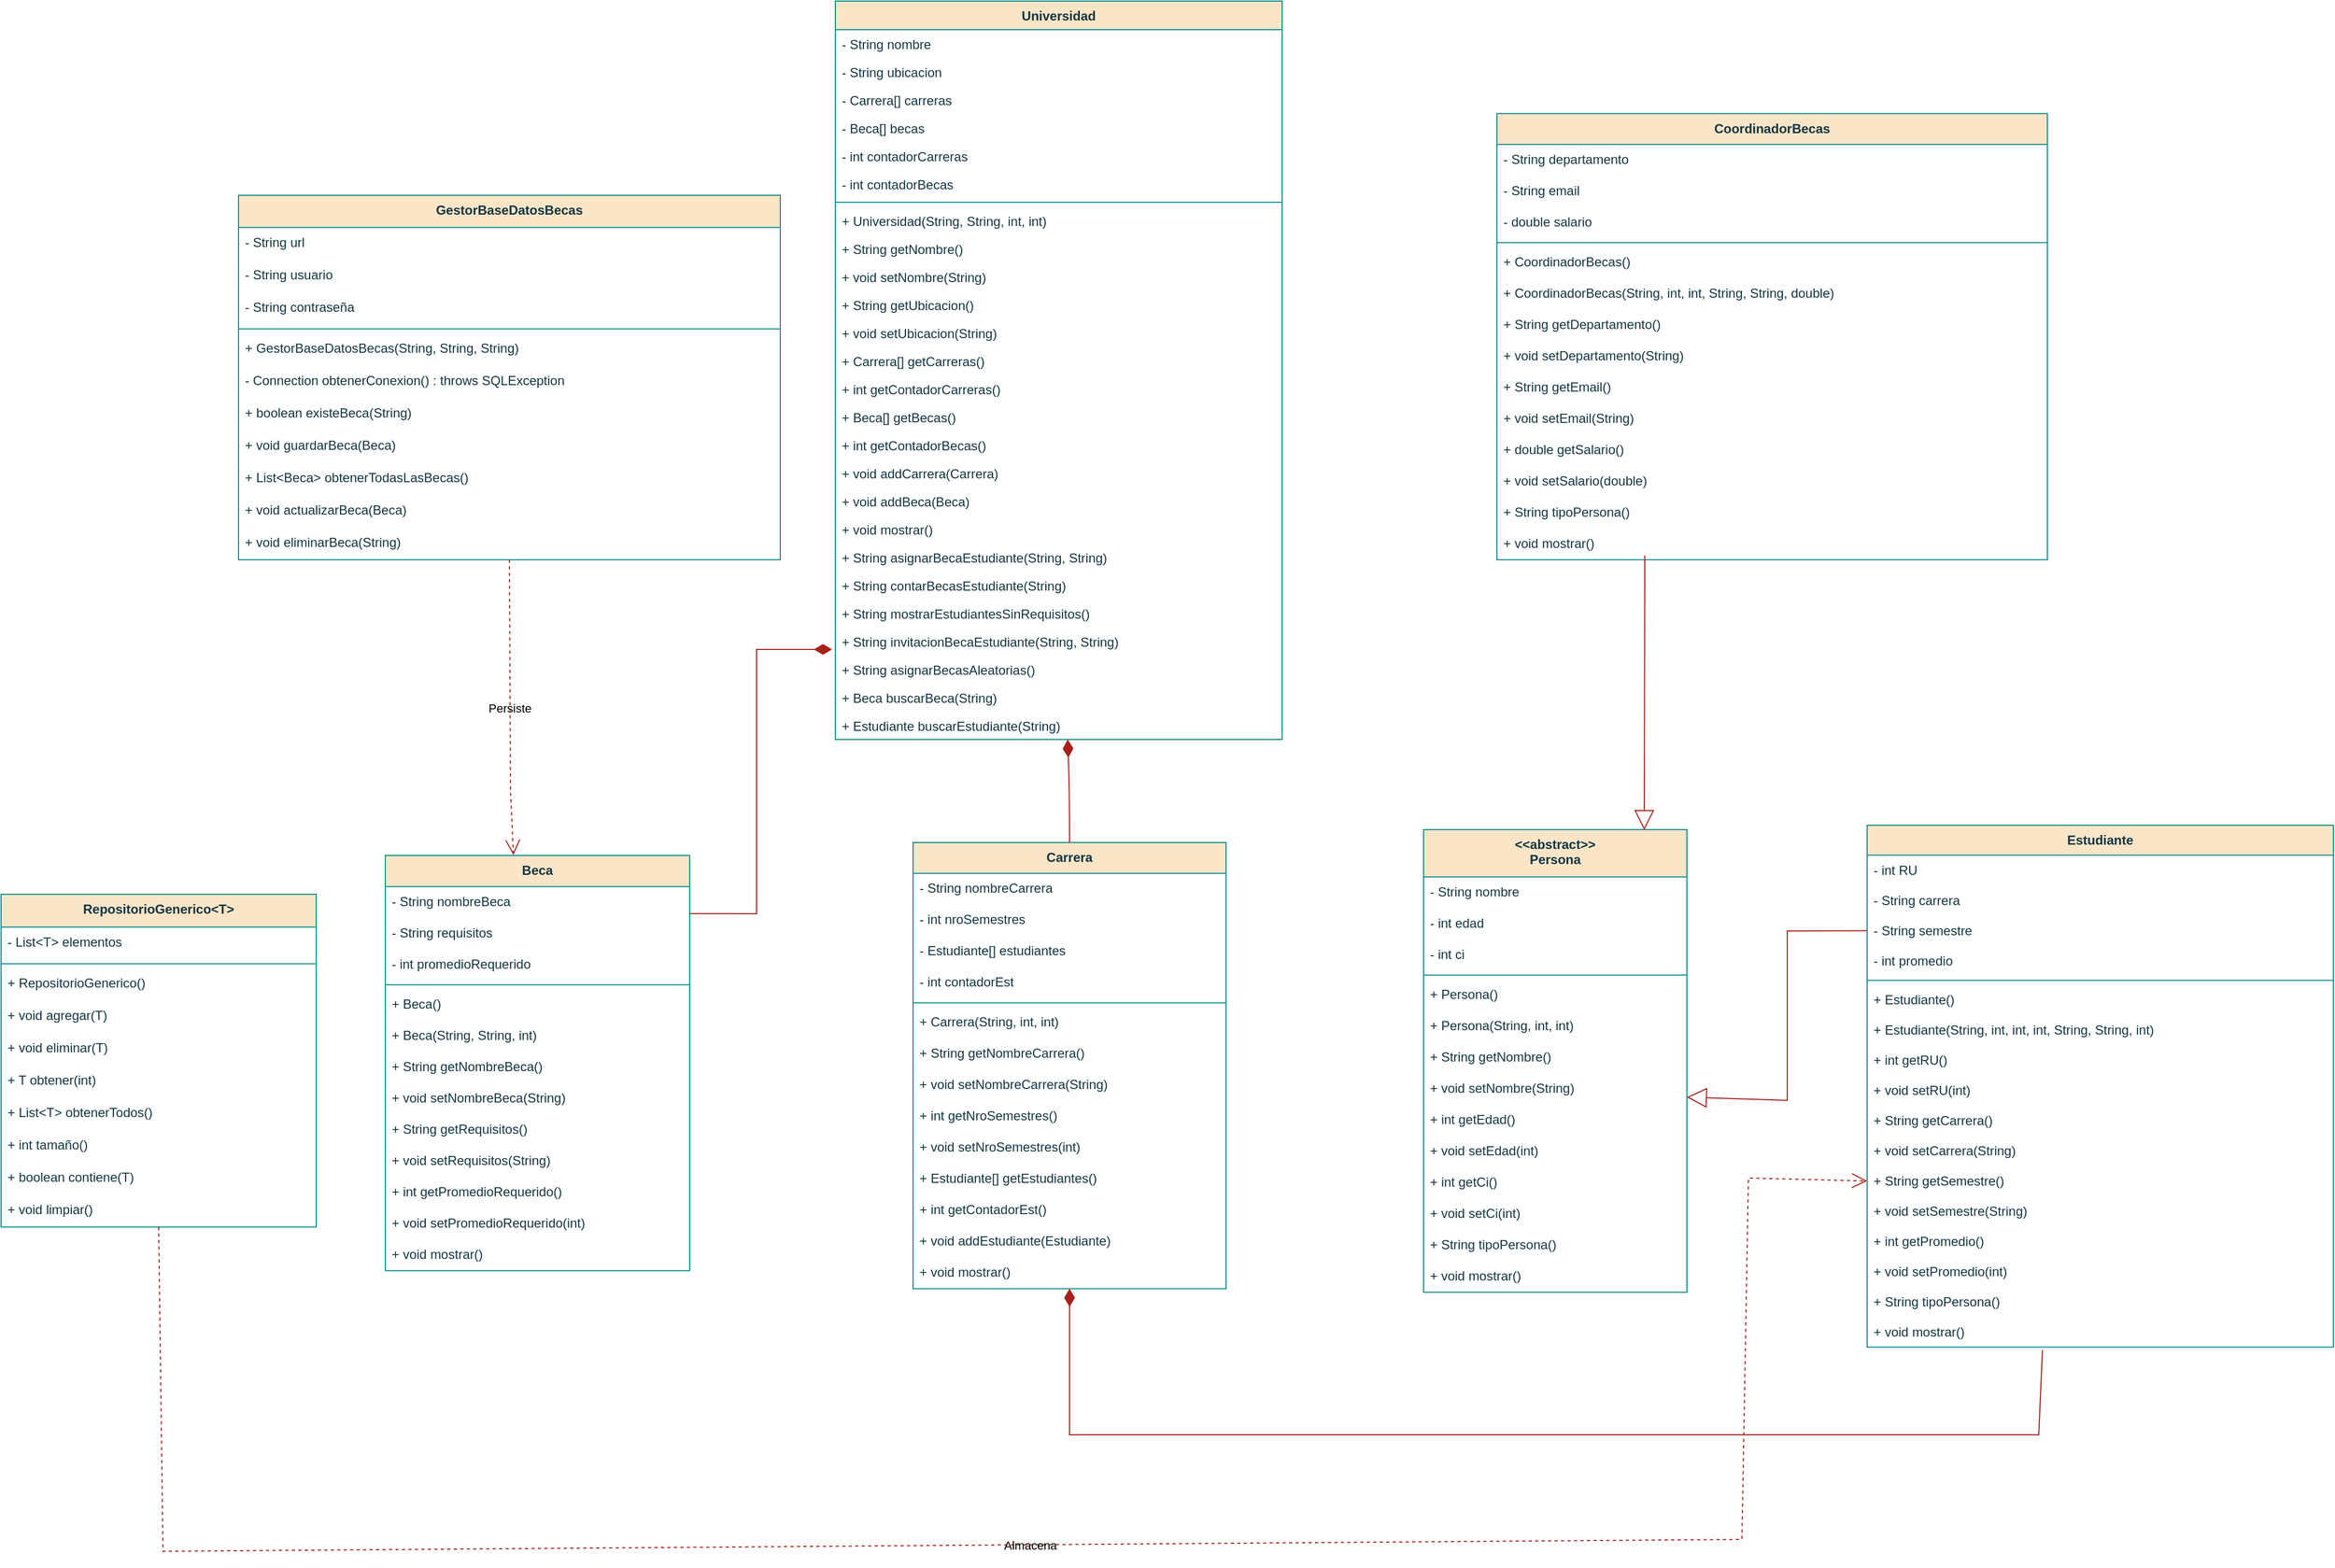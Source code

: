 <mxfile version="26.0.8">
  <diagram name="Página-1" id="oka3ICCK8F8ItQgEO5i_">
    <mxGraphModel dx="4744" dy="2592" grid="0" gridSize="10" guides="1" tooltips="1" connect="1" arrows="1" fold="1" page="0" pageScale="1" pageWidth="827" pageHeight="1169" math="0" shadow="0">
      <root>
        <mxCell id="0" />
        <mxCell id="1" parent="0" />
        <mxCell id="JEXwEGTEBqgnI6zTUJbC-1" value="&lt;&lt;abstract&gt;&gt;&#xa;Persona" style="swimlane;fontStyle=1;align=center;verticalAlign=top;childLayout=stackLayout;horizontal=1;startSize=43.862;horizontalStack=0;resizeParent=1;resizeParentMax=0;resizeLast=0;collapsible=0;marginBottom=0;labelBackgroundColor=none;fillColor=#FAE5C7;strokeColor=#0F8B8D;fontColor=#143642;" parent="1" vertex="1">
          <mxGeometry x="1338" y="987" width="244" height="428.862" as="geometry" />
        </mxCell>
        <mxCell id="JEXwEGTEBqgnI6zTUJbC-2" value="- String nombre" style="text;strokeColor=none;fillColor=none;align=left;verticalAlign=top;spacingLeft=4;spacingRight=4;overflow=hidden;rotatable=0;points=[[0,0.5],[1,0.5]];portConstraint=eastwest;labelBackgroundColor=none;fontColor=#143642;" parent="JEXwEGTEBqgnI6zTUJbC-1" vertex="1">
          <mxGeometry y="43.862" width="244" height="29" as="geometry" />
        </mxCell>
        <mxCell id="JEXwEGTEBqgnI6zTUJbC-3" value="- int edad" style="text;strokeColor=none;fillColor=none;align=left;verticalAlign=top;spacingLeft=4;spacingRight=4;overflow=hidden;rotatable=0;points=[[0,0.5],[1,0.5]];portConstraint=eastwest;labelBackgroundColor=none;fontColor=#143642;" parent="JEXwEGTEBqgnI6zTUJbC-1" vertex="1">
          <mxGeometry y="72.862" width="244" height="29" as="geometry" />
        </mxCell>
        <mxCell id="JEXwEGTEBqgnI6zTUJbC-4" value="- int ci" style="text;strokeColor=none;fillColor=none;align=left;verticalAlign=top;spacingLeft=4;spacingRight=4;overflow=hidden;rotatable=0;points=[[0,0.5],[1,0.5]];portConstraint=eastwest;labelBackgroundColor=none;fontColor=#143642;" parent="JEXwEGTEBqgnI6zTUJbC-1" vertex="1">
          <mxGeometry y="101.862" width="244" height="29" as="geometry" />
        </mxCell>
        <mxCell id="JEXwEGTEBqgnI6zTUJbC-5" style="line;strokeWidth=1;fillColor=none;align=left;verticalAlign=middle;spacingTop=-1;spacingLeft=3;spacingRight=3;rotatable=0;labelPosition=right;points=[];portConstraint=eastwest;strokeColor=#0F8B8D;labelBackgroundColor=none;fontColor=#143642;" parent="JEXwEGTEBqgnI6zTUJbC-1" vertex="1">
          <mxGeometry y="130.862" width="244" height="8" as="geometry" />
        </mxCell>
        <mxCell id="JEXwEGTEBqgnI6zTUJbC-6" value="+ Persona()" style="text;strokeColor=none;fillColor=none;align=left;verticalAlign=top;spacingLeft=4;spacingRight=4;overflow=hidden;rotatable=0;points=[[0,0.5],[1,0.5]];portConstraint=eastwest;labelBackgroundColor=none;fontColor=#143642;" parent="JEXwEGTEBqgnI6zTUJbC-1" vertex="1">
          <mxGeometry y="138.862" width="244" height="29" as="geometry" />
        </mxCell>
        <mxCell id="JEXwEGTEBqgnI6zTUJbC-7" value="+ Persona(String, int, int)" style="text;strokeColor=none;fillColor=none;align=left;verticalAlign=top;spacingLeft=4;spacingRight=4;overflow=hidden;rotatable=0;points=[[0,0.5],[1,0.5]];portConstraint=eastwest;labelBackgroundColor=none;fontColor=#143642;" parent="JEXwEGTEBqgnI6zTUJbC-1" vertex="1">
          <mxGeometry y="167.862" width="244" height="29" as="geometry" />
        </mxCell>
        <mxCell id="JEXwEGTEBqgnI6zTUJbC-8" value="+ String getNombre()" style="text;strokeColor=none;fillColor=none;align=left;verticalAlign=top;spacingLeft=4;spacingRight=4;overflow=hidden;rotatable=0;points=[[0,0.5],[1,0.5]];portConstraint=eastwest;labelBackgroundColor=none;fontColor=#143642;" parent="JEXwEGTEBqgnI6zTUJbC-1" vertex="1">
          <mxGeometry y="196.862" width="244" height="29" as="geometry" />
        </mxCell>
        <mxCell id="JEXwEGTEBqgnI6zTUJbC-9" value="+ void setNombre(String)" style="text;strokeColor=none;fillColor=none;align=left;verticalAlign=top;spacingLeft=4;spacingRight=4;overflow=hidden;rotatable=0;points=[[0,0.5],[1,0.5]];portConstraint=eastwest;labelBackgroundColor=none;fontColor=#143642;" parent="JEXwEGTEBqgnI6zTUJbC-1" vertex="1">
          <mxGeometry y="225.862" width="244" height="29" as="geometry" />
        </mxCell>
        <mxCell id="JEXwEGTEBqgnI6zTUJbC-10" value="+ int getEdad()" style="text;strokeColor=none;fillColor=none;align=left;verticalAlign=top;spacingLeft=4;spacingRight=4;overflow=hidden;rotatable=0;points=[[0,0.5],[1,0.5]];portConstraint=eastwest;labelBackgroundColor=none;fontColor=#143642;" parent="JEXwEGTEBqgnI6zTUJbC-1" vertex="1">
          <mxGeometry y="254.862" width="244" height="29" as="geometry" />
        </mxCell>
        <mxCell id="JEXwEGTEBqgnI6zTUJbC-11" value="+ void setEdad(int)" style="text;strokeColor=none;fillColor=none;align=left;verticalAlign=top;spacingLeft=4;spacingRight=4;overflow=hidden;rotatable=0;points=[[0,0.5],[1,0.5]];portConstraint=eastwest;labelBackgroundColor=none;fontColor=#143642;" parent="JEXwEGTEBqgnI6zTUJbC-1" vertex="1">
          <mxGeometry y="283.862" width="244" height="29" as="geometry" />
        </mxCell>
        <mxCell id="JEXwEGTEBqgnI6zTUJbC-12" value="+ int getCi()" style="text;strokeColor=none;fillColor=none;align=left;verticalAlign=top;spacingLeft=4;spacingRight=4;overflow=hidden;rotatable=0;points=[[0,0.5],[1,0.5]];portConstraint=eastwest;labelBackgroundColor=none;fontColor=#143642;" parent="JEXwEGTEBqgnI6zTUJbC-1" vertex="1">
          <mxGeometry y="312.862" width="244" height="29" as="geometry" />
        </mxCell>
        <mxCell id="JEXwEGTEBqgnI6zTUJbC-13" value="+ void setCi(int)" style="text;strokeColor=none;fillColor=none;align=left;verticalAlign=top;spacingLeft=4;spacingRight=4;overflow=hidden;rotatable=0;points=[[0,0.5],[1,0.5]];portConstraint=eastwest;labelBackgroundColor=none;fontColor=#143642;" parent="JEXwEGTEBqgnI6zTUJbC-1" vertex="1">
          <mxGeometry y="341.862" width="244" height="29" as="geometry" />
        </mxCell>
        <mxCell id="JEXwEGTEBqgnI6zTUJbC-14" value="+ String tipoPersona()" style="text;strokeColor=none;fillColor=none;align=left;verticalAlign=top;spacingLeft=4;spacingRight=4;overflow=hidden;rotatable=0;points=[[0,0.5],[1,0.5]];portConstraint=eastwest;labelBackgroundColor=none;fontColor=#143642;" parent="JEXwEGTEBqgnI6zTUJbC-1" vertex="1">
          <mxGeometry y="370.862" width="244" height="29" as="geometry" />
        </mxCell>
        <mxCell id="JEXwEGTEBqgnI6zTUJbC-15" value="+ void mostrar()" style="text;strokeColor=none;fillColor=none;align=left;verticalAlign=top;spacingLeft=4;spacingRight=4;overflow=hidden;rotatable=0;points=[[0,0.5],[1,0.5]];portConstraint=eastwest;labelBackgroundColor=none;fontColor=#143642;" parent="JEXwEGTEBqgnI6zTUJbC-1" vertex="1">
          <mxGeometry y="399.862" width="244" height="29" as="geometry" />
        </mxCell>
        <mxCell id="JEXwEGTEBqgnI6zTUJbC-16" value="Estudiante" style="swimlane;fontStyle=1;align=center;verticalAlign=top;childLayout=stackLayout;horizontal=1;startSize=27.765;horizontalStack=0;resizeParent=1;resizeParentMax=0;resizeLast=0;collapsible=0;marginBottom=0;labelBackgroundColor=none;fillColor=#FAE5C7;strokeColor=#0F8B8D;fontColor=#143642;" parent="1" vertex="1">
          <mxGeometry x="1749" y="983" width="432" height="483.765" as="geometry" />
        </mxCell>
        <mxCell id="JEXwEGTEBqgnI6zTUJbC-17" value="- int RU" style="text;strokeColor=none;fillColor=none;align=left;verticalAlign=top;spacingLeft=4;spacingRight=4;overflow=hidden;rotatable=0;points=[[0,0.5],[1,0.5]];portConstraint=eastwest;labelBackgroundColor=none;fontColor=#143642;" parent="JEXwEGTEBqgnI6zTUJbC-16" vertex="1">
          <mxGeometry y="27.765" width="432" height="28" as="geometry" />
        </mxCell>
        <mxCell id="JEXwEGTEBqgnI6zTUJbC-18" value="- String carrera" style="text;strokeColor=none;fillColor=none;align=left;verticalAlign=top;spacingLeft=4;spacingRight=4;overflow=hidden;rotatable=0;points=[[0,0.5],[1,0.5]];portConstraint=eastwest;labelBackgroundColor=none;fontColor=#143642;" parent="JEXwEGTEBqgnI6zTUJbC-16" vertex="1">
          <mxGeometry y="55.765" width="432" height="28" as="geometry" />
        </mxCell>
        <mxCell id="JEXwEGTEBqgnI6zTUJbC-19" value="- String semestre" style="text;strokeColor=none;fillColor=none;align=left;verticalAlign=top;spacingLeft=4;spacingRight=4;overflow=hidden;rotatable=0;points=[[0,0.5],[1,0.5]];portConstraint=eastwest;labelBackgroundColor=none;fontColor=#143642;" parent="JEXwEGTEBqgnI6zTUJbC-16" vertex="1">
          <mxGeometry y="83.765" width="432" height="28" as="geometry" />
        </mxCell>
        <mxCell id="JEXwEGTEBqgnI6zTUJbC-20" value="- int promedio" style="text;strokeColor=none;fillColor=none;align=left;verticalAlign=top;spacingLeft=4;spacingRight=4;overflow=hidden;rotatable=0;points=[[0,0.5],[1,0.5]];portConstraint=eastwest;labelBackgroundColor=none;fontColor=#143642;" parent="JEXwEGTEBqgnI6zTUJbC-16" vertex="1">
          <mxGeometry y="111.765" width="432" height="28" as="geometry" />
        </mxCell>
        <mxCell id="JEXwEGTEBqgnI6zTUJbC-21" style="line;strokeWidth=1;fillColor=none;align=left;verticalAlign=middle;spacingTop=-1;spacingLeft=3;spacingRight=3;rotatable=0;labelPosition=right;points=[];portConstraint=eastwest;strokeColor=#0F8B8D;labelBackgroundColor=none;fontColor=#143642;" parent="JEXwEGTEBqgnI6zTUJbC-16" vertex="1">
          <mxGeometry y="139.765" width="432" height="8" as="geometry" />
        </mxCell>
        <mxCell id="JEXwEGTEBqgnI6zTUJbC-22" value="+ Estudiante()" style="text;strokeColor=none;fillColor=none;align=left;verticalAlign=top;spacingLeft=4;spacingRight=4;overflow=hidden;rotatable=0;points=[[0,0.5],[1,0.5]];portConstraint=eastwest;labelBackgroundColor=none;fontColor=#143642;" parent="JEXwEGTEBqgnI6zTUJbC-16" vertex="1">
          <mxGeometry y="147.765" width="432" height="28" as="geometry" />
        </mxCell>
        <mxCell id="JEXwEGTEBqgnI6zTUJbC-23" value="+ Estudiante(String, int, int, int, String, String, int)" style="text;strokeColor=none;fillColor=none;align=left;verticalAlign=top;spacingLeft=4;spacingRight=4;overflow=hidden;rotatable=0;points=[[0,0.5],[1,0.5]];portConstraint=eastwest;labelBackgroundColor=none;fontColor=#143642;" parent="JEXwEGTEBqgnI6zTUJbC-16" vertex="1">
          <mxGeometry y="175.765" width="432" height="28" as="geometry" />
        </mxCell>
        <mxCell id="JEXwEGTEBqgnI6zTUJbC-24" value="+ int getRU()" style="text;strokeColor=none;fillColor=none;align=left;verticalAlign=top;spacingLeft=4;spacingRight=4;overflow=hidden;rotatable=0;points=[[0,0.5],[1,0.5]];portConstraint=eastwest;labelBackgroundColor=none;fontColor=#143642;" parent="JEXwEGTEBqgnI6zTUJbC-16" vertex="1">
          <mxGeometry y="203.765" width="432" height="28" as="geometry" />
        </mxCell>
        <mxCell id="JEXwEGTEBqgnI6zTUJbC-25" value="+ void setRU(int)" style="text;strokeColor=none;fillColor=none;align=left;verticalAlign=top;spacingLeft=4;spacingRight=4;overflow=hidden;rotatable=0;points=[[0,0.5],[1,0.5]];portConstraint=eastwest;labelBackgroundColor=none;fontColor=#143642;" parent="JEXwEGTEBqgnI6zTUJbC-16" vertex="1">
          <mxGeometry y="231.765" width="432" height="28" as="geometry" />
        </mxCell>
        <mxCell id="JEXwEGTEBqgnI6zTUJbC-26" value="+ String getCarrera()" style="text;strokeColor=none;fillColor=none;align=left;verticalAlign=top;spacingLeft=4;spacingRight=4;overflow=hidden;rotatable=0;points=[[0,0.5],[1,0.5]];portConstraint=eastwest;labelBackgroundColor=none;fontColor=#143642;" parent="JEXwEGTEBqgnI6zTUJbC-16" vertex="1">
          <mxGeometry y="259.765" width="432" height="28" as="geometry" />
        </mxCell>
        <mxCell id="JEXwEGTEBqgnI6zTUJbC-27" value="+ void setCarrera(String)" style="text;strokeColor=none;fillColor=none;align=left;verticalAlign=top;spacingLeft=4;spacingRight=4;overflow=hidden;rotatable=0;points=[[0,0.5],[1,0.5]];portConstraint=eastwest;labelBackgroundColor=none;fontColor=#143642;" parent="JEXwEGTEBqgnI6zTUJbC-16" vertex="1">
          <mxGeometry y="287.765" width="432" height="28" as="geometry" />
        </mxCell>
        <mxCell id="JEXwEGTEBqgnI6zTUJbC-28" value="+ String getSemestre()" style="text;strokeColor=none;fillColor=none;align=left;verticalAlign=top;spacingLeft=4;spacingRight=4;overflow=hidden;rotatable=0;points=[[0,0.5],[1,0.5]];portConstraint=eastwest;labelBackgroundColor=none;fontColor=#143642;" parent="JEXwEGTEBqgnI6zTUJbC-16" vertex="1">
          <mxGeometry y="315.765" width="432" height="28" as="geometry" />
        </mxCell>
        <mxCell id="JEXwEGTEBqgnI6zTUJbC-29" value="+ void setSemestre(String)" style="text;strokeColor=none;fillColor=none;align=left;verticalAlign=top;spacingLeft=4;spacingRight=4;overflow=hidden;rotatable=0;points=[[0,0.5],[1,0.5]];portConstraint=eastwest;labelBackgroundColor=none;fontColor=#143642;" parent="JEXwEGTEBqgnI6zTUJbC-16" vertex="1">
          <mxGeometry y="343.765" width="432" height="28" as="geometry" />
        </mxCell>
        <mxCell id="JEXwEGTEBqgnI6zTUJbC-30" value="+ int getPromedio()" style="text;strokeColor=none;fillColor=none;align=left;verticalAlign=top;spacingLeft=4;spacingRight=4;overflow=hidden;rotatable=0;points=[[0,0.5],[1,0.5]];portConstraint=eastwest;labelBackgroundColor=none;fontColor=#143642;" parent="JEXwEGTEBqgnI6zTUJbC-16" vertex="1">
          <mxGeometry y="371.765" width="432" height="28" as="geometry" />
        </mxCell>
        <mxCell id="JEXwEGTEBqgnI6zTUJbC-31" value="+ void setPromedio(int)" style="text;strokeColor=none;fillColor=none;align=left;verticalAlign=top;spacingLeft=4;spacingRight=4;overflow=hidden;rotatable=0;points=[[0,0.5],[1,0.5]];portConstraint=eastwest;labelBackgroundColor=none;fontColor=#143642;" parent="JEXwEGTEBqgnI6zTUJbC-16" vertex="1">
          <mxGeometry y="399.765" width="432" height="28" as="geometry" />
        </mxCell>
        <mxCell id="JEXwEGTEBqgnI6zTUJbC-32" value="+ String tipoPersona()" style="text;strokeColor=none;fillColor=none;align=left;verticalAlign=top;spacingLeft=4;spacingRight=4;overflow=hidden;rotatable=0;points=[[0,0.5],[1,0.5]];portConstraint=eastwest;labelBackgroundColor=none;fontColor=#143642;" parent="JEXwEGTEBqgnI6zTUJbC-16" vertex="1">
          <mxGeometry y="427.765" width="432" height="28" as="geometry" />
        </mxCell>
        <mxCell id="JEXwEGTEBqgnI6zTUJbC-33" value="+ void mostrar()" style="text;strokeColor=none;fillColor=none;align=left;verticalAlign=top;spacingLeft=4;spacingRight=4;overflow=hidden;rotatable=0;points=[[0,0.5],[1,0.5]];portConstraint=eastwest;labelBackgroundColor=none;fontColor=#143642;" parent="JEXwEGTEBqgnI6zTUJbC-16" vertex="1">
          <mxGeometry y="455.765" width="432" height="28" as="geometry" />
        </mxCell>
        <mxCell id="JEXwEGTEBqgnI6zTUJbC-34" value="CoordinadorBecas" style="swimlane;fontStyle=1;align=center;verticalAlign=top;childLayout=stackLayout;horizontal=1;startSize=28.571;horizontalStack=0;resizeParent=1;resizeParentMax=0;resizeLast=0;collapsible=0;marginBottom=0;labelBackgroundColor=none;fillColor=#FAE5C7;strokeColor=#0F8B8D;fontColor=#143642;" parent="1" vertex="1">
          <mxGeometry x="1406" y="323.25" width="510" height="413.571" as="geometry" />
        </mxCell>
        <mxCell id="JEXwEGTEBqgnI6zTUJbC-35" value="- String departamento" style="text;strokeColor=none;fillColor=none;align=left;verticalAlign=top;spacingLeft=4;spacingRight=4;overflow=hidden;rotatable=0;points=[[0,0.5],[1,0.5]];portConstraint=eastwest;labelBackgroundColor=none;fontColor=#143642;" parent="JEXwEGTEBqgnI6zTUJbC-34" vertex="1">
          <mxGeometry y="28.571" width="510" height="29" as="geometry" />
        </mxCell>
        <mxCell id="JEXwEGTEBqgnI6zTUJbC-36" value="- String email" style="text;strokeColor=none;fillColor=none;align=left;verticalAlign=top;spacingLeft=4;spacingRight=4;overflow=hidden;rotatable=0;points=[[0,0.5],[1,0.5]];portConstraint=eastwest;labelBackgroundColor=none;fontColor=#143642;" parent="JEXwEGTEBqgnI6zTUJbC-34" vertex="1">
          <mxGeometry y="57.571" width="510" height="29" as="geometry" />
        </mxCell>
        <mxCell id="JEXwEGTEBqgnI6zTUJbC-37" value="- double salario" style="text;strokeColor=none;fillColor=none;align=left;verticalAlign=top;spacingLeft=4;spacingRight=4;overflow=hidden;rotatable=0;points=[[0,0.5],[1,0.5]];portConstraint=eastwest;labelBackgroundColor=none;fontColor=#143642;" parent="JEXwEGTEBqgnI6zTUJbC-34" vertex="1">
          <mxGeometry y="86.571" width="510" height="29" as="geometry" />
        </mxCell>
        <mxCell id="JEXwEGTEBqgnI6zTUJbC-38" style="line;strokeWidth=1;fillColor=none;align=left;verticalAlign=middle;spacingTop=-1;spacingLeft=3;spacingRight=3;rotatable=0;labelPosition=right;points=[];portConstraint=eastwest;strokeColor=#0F8B8D;labelBackgroundColor=none;fontColor=#143642;" parent="JEXwEGTEBqgnI6zTUJbC-34" vertex="1">
          <mxGeometry y="115.571" width="510" height="8" as="geometry" />
        </mxCell>
        <mxCell id="JEXwEGTEBqgnI6zTUJbC-39" value="+ CoordinadorBecas()" style="text;strokeColor=none;fillColor=none;align=left;verticalAlign=top;spacingLeft=4;spacingRight=4;overflow=hidden;rotatable=0;points=[[0,0.5],[1,0.5]];portConstraint=eastwest;labelBackgroundColor=none;fontColor=#143642;" parent="JEXwEGTEBqgnI6zTUJbC-34" vertex="1">
          <mxGeometry y="123.571" width="510" height="29" as="geometry" />
        </mxCell>
        <mxCell id="JEXwEGTEBqgnI6zTUJbC-40" value="+ CoordinadorBecas(String, int, int, String, String, double)" style="text;strokeColor=none;fillColor=none;align=left;verticalAlign=top;spacingLeft=4;spacingRight=4;overflow=hidden;rotatable=0;points=[[0,0.5],[1,0.5]];portConstraint=eastwest;labelBackgroundColor=none;fontColor=#143642;" parent="JEXwEGTEBqgnI6zTUJbC-34" vertex="1">
          <mxGeometry y="152.571" width="510" height="29" as="geometry" />
        </mxCell>
        <mxCell id="JEXwEGTEBqgnI6zTUJbC-41" value="+ String getDepartamento()" style="text;strokeColor=none;fillColor=none;align=left;verticalAlign=top;spacingLeft=4;spacingRight=4;overflow=hidden;rotatable=0;points=[[0,0.5],[1,0.5]];portConstraint=eastwest;labelBackgroundColor=none;fontColor=#143642;" parent="JEXwEGTEBqgnI6zTUJbC-34" vertex="1">
          <mxGeometry y="181.571" width="510" height="29" as="geometry" />
        </mxCell>
        <mxCell id="JEXwEGTEBqgnI6zTUJbC-42" value="+ void setDepartamento(String)" style="text;strokeColor=none;fillColor=none;align=left;verticalAlign=top;spacingLeft=4;spacingRight=4;overflow=hidden;rotatable=0;points=[[0,0.5],[1,0.5]];portConstraint=eastwest;labelBackgroundColor=none;fontColor=#143642;" parent="JEXwEGTEBqgnI6zTUJbC-34" vertex="1">
          <mxGeometry y="210.571" width="510" height="29" as="geometry" />
        </mxCell>
        <mxCell id="JEXwEGTEBqgnI6zTUJbC-43" value="+ String getEmail()" style="text;strokeColor=none;fillColor=none;align=left;verticalAlign=top;spacingLeft=4;spacingRight=4;overflow=hidden;rotatable=0;points=[[0,0.5],[1,0.5]];portConstraint=eastwest;labelBackgroundColor=none;fontColor=#143642;" parent="JEXwEGTEBqgnI6zTUJbC-34" vertex="1">
          <mxGeometry y="239.571" width="510" height="29" as="geometry" />
        </mxCell>
        <mxCell id="JEXwEGTEBqgnI6zTUJbC-44" value="+ void setEmail(String)" style="text;strokeColor=none;fillColor=none;align=left;verticalAlign=top;spacingLeft=4;spacingRight=4;overflow=hidden;rotatable=0;points=[[0,0.5],[1,0.5]];portConstraint=eastwest;labelBackgroundColor=none;fontColor=#143642;" parent="JEXwEGTEBqgnI6zTUJbC-34" vertex="1">
          <mxGeometry y="268.571" width="510" height="29" as="geometry" />
        </mxCell>
        <mxCell id="JEXwEGTEBqgnI6zTUJbC-45" value="+ double getSalario()" style="text;strokeColor=none;fillColor=none;align=left;verticalAlign=top;spacingLeft=4;spacingRight=4;overflow=hidden;rotatable=0;points=[[0,0.5],[1,0.5]];portConstraint=eastwest;labelBackgroundColor=none;fontColor=#143642;" parent="JEXwEGTEBqgnI6zTUJbC-34" vertex="1">
          <mxGeometry y="297.571" width="510" height="29" as="geometry" />
        </mxCell>
        <mxCell id="JEXwEGTEBqgnI6zTUJbC-46" value="+ void setSalario(double)" style="text;strokeColor=none;fillColor=none;align=left;verticalAlign=top;spacingLeft=4;spacingRight=4;overflow=hidden;rotatable=0;points=[[0,0.5],[1,0.5]];portConstraint=eastwest;labelBackgroundColor=none;fontColor=#143642;" parent="JEXwEGTEBqgnI6zTUJbC-34" vertex="1">
          <mxGeometry y="326.571" width="510" height="29" as="geometry" />
        </mxCell>
        <mxCell id="JEXwEGTEBqgnI6zTUJbC-47" value="+ String tipoPersona()" style="text;strokeColor=none;fillColor=none;align=left;verticalAlign=top;spacingLeft=4;spacingRight=4;overflow=hidden;rotatable=0;points=[[0,0.5],[1,0.5]];portConstraint=eastwest;labelBackgroundColor=none;fontColor=#143642;" parent="JEXwEGTEBqgnI6zTUJbC-34" vertex="1">
          <mxGeometry y="355.571" width="510" height="29" as="geometry" />
        </mxCell>
        <mxCell id="JEXwEGTEBqgnI6zTUJbC-48" value="+ void mostrar()" style="text;strokeColor=none;fillColor=none;align=left;verticalAlign=top;spacingLeft=4;spacingRight=4;overflow=hidden;rotatable=0;points=[[0,0.5],[1,0.5]];portConstraint=eastwest;labelBackgroundColor=none;fontColor=#143642;" parent="JEXwEGTEBqgnI6zTUJbC-34" vertex="1">
          <mxGeometry y="384.571" width="510" height="29" as="geometry" />
        </mxCell>
        <mxCell id="JEXwEGTEBqgnI6zTUJbC-49" value="Beca" style="swimlane;fontStyle=1;align=center;verticalAlign=top;childLayout=stackLayout;horizontal=1;startSize=28.923;horizontalStack=0;resizeParent=1;resizeParentMax=0;resizeLast=0;collapsible=0;marginBottom=0;labelBackgroundColor=none;fillColor=#FAE5C7;strokeColor=#0F8B8D;fontColor=#143642;" parent="1" vertex="1">
          <mxGeometry x="376" y="1011" width="282" height="384.923" as="geometry" />
        </mxCell>
        <mxCell id="JEXwEGTEBqgnI6zTUJbC-50" value="- String nombreBeca" style="text;strokeColor=none;fillColor=none;align=left;verticalAlign=top;spacingLeft=4;spacingRight=4;overflow=hidden;rotatable=0;points=[[0,0.5],[1,0.5]];portConstraint=eastwest;labelBackgroundColor=none;fontColor=#143642;" parent="JEXwEGTEBqgnI6zTUJbC-49" vertex="1">
          <mxGeometry y="28.923" width="282" height="29" as="geometry" />
        </mxCell>
        <mxCell id="JEXwEGTEBqgnI6zTUJbC-51" value="- String requisitos" style="text;strokeColor=none;fillColor=none;align=left;verticalAlign=top;spacingLeft=4;spacingRight=4;overflow=hidden;rotatable=0;points=[[0,0.5],[1,0.5]];portConstraint=eastwest;labelBackgroundColor=none;fontColor=#143642;" parent="JEXwEGTEBqgnI6zTUJbC-49" vertex="1">
          <mxGeometry y="57.923" width="282" height="29" as="geometry" />
        </mxCell>
        <mxCell id="JEXwEGTEBqgnI6zTUJbC-52" value="- int promedioRequerido" style="text;strokeColor=none;fillColor=none;align=left;verticalAlign=top;spacingLeft=4;spacingRight=4;overflow=hidden;rotatable=0;points=[[0,0.5],[1,0.5]];portConstraint=eastwest;labelBackgroundColor=none;fontColor=#143642;" parent="JEXwEGTEBqgnI6zTUJbC-49" vertex="1">
          <mxGeometry y="86.923" width="282" height="29" as="geometry" />
        </mxCell>
        <mxCell id="JEXwEGTEBqgnI6zTUJbC-53" style="line;strokeWidth=1;fillColor=none;align=left;verticalAlign=middle;spacingTop=-1;spacingLeft=3;spacingRight=3;rotatable=0;labelPosition=right;points=[];portConstraint=eastwest;strokeColor=#0F8B8D;labelBackgroundColor=none;fontColor=#143642;" parent="JEXwEGTEBqgnI6zTUJbC-49" vertex="1">
          <mxGeometry y="115.923" width="282" height="8" as="geometry" />
        </mxCell>
        <mxCell id="JEXwEGTEBqgnI6zTUJbC-54" value="+ Beca()" style="text;strokeColor=none;fillColor=none;align=left;verticalAlign=top;spacingLeft=4;spacingRight=4;overflow=hidden;rotatable=0;points=[[0,0.5],[1,0.5]];portConstraint=eastwest;labelBackgroundColor=none;fontColor=#143642;" parent="JEXwEGTEBqgnI6zTUJbC-49" vertex="1">
          <mxGeometry y="123.923" width="282" height="29" as="geometry" />
        </mxCell>
        <mxCell id="JEXwEGTEBqgnI6zTUJbC-55" value="+ Beca(String, String, int)" style="text;strokeColor=none;fillColor=none;align=left;verticalAlign=top;spacingLeft=4;spacingRight=4;overflow=hidden;rotatable=0;points=[[0,0.5],[1,0.5]];portConstraint=eastwest;labelBackgroundColor=none;fontColor=#143642;" parent="JEXwEGTEBqgnI6zTUJbC-49" vertex="1">
          <mxGeometry y="152.923" width="282" height="29" as="geometry" />
        </mxCell>
        <mxCell id="JEXwEGTEBqgnI6zTUJbC-56" value="+ String getNombreBeca()" style="text;strokeColor=none;fillColor=none;align=left;verticalAlign=top;spacingLeft=4;spacingRight=4;overflow=hidden;rotatable=0;points=[[0,0.5],[1,0.5]];portConstraint=eastwest;labelBackgroundColor=none;fontColor=#143642;" parent="JEXwEGTEBqgnI6zTUJbC-49" vertex="1">
          <mxGeometry y="181.923" width="282" height="29" as="geometry" />
        </mxCell>
        <mxCell id="JEXwEGTEBqgnI6zTUJbC-57" value="+ void setNombreBeca(String)" style="text;strokeColor=none;fillColor=none;align=left;verticalAlign=top;spacingLeft=4;spacingRight=4;overflow=hidden;rotatable=0;points=[[0,0.5],[1,0.5]];portConstraint=eastwest;labelBackgroundColor=none;fontColor=#143642;" parent="JEXwEGTEBqgnI6zTUJbC-49" vertex="1">
          <mxGeometry y="210.923" width="282" height="29" as="geometry" />
        </mxCell>
        <mxCell id="JEXwEGTEBqgnI6zTUJbC-58" value="+ String getRequisitos()" style="text;strokeColor=none;fillColor=none;align=left;verticalAlign=top;spacingLeft=4;spacingRight=4;overflow=hidden;rotatable=0;points=[[0,0.5],[1,0.5]];portConstraint=eastwest;labelBackgroundColor=none;fontColor=#143642;" parent="JEXwEGTEBqgnI6zTUJbC-49" vertex="1">
          <mxGeometry y="239.923" width="282" height="29" as="geometry" />
        </mxCell>
        <mxCell id="JEXwEGTEBqgnI6zTUJbC-59" value="+ void setRequisitos(String)" style="text;strokeColor=none;fillColor=none;align=left;verticalAlign=top;spacingLeft=4;spacingRight=4;overflow=hidden;rotatable=0;points=[[0,0.5],[1,0.5]];portConstraint=eastwest;labelBackgroundColor=none;fontColor=#143642;" parent="JEXwEGTEBqgnI6zTUJbC-49" vertex="1">
          <mxGeometry y="268.923" width="282" height="29" as="geometry" />
        </mxCell>
        <mxCell id="JEXwEGTEBqgnI6zTUJbC-60" value="+ int getPromedioRequerido()" style="text;strokeColor=none;fillColor=none;align=left;verticalAlign=top;spacingLeft=4;spacingRight=4;overflow=hidden;rotatable=0;points=[[0,0.5],[1,0.5]];portConstraint=eastwest;labelBackgroundColor=none;fontColor=#143642;" parent="JEXwEGTEBqgnI6zTUJbC-49" vertex="1">
          <mxGeometry y="297.923" width="282" height="29" as="geometry" />
        </mxCell>
        <mxCell id="JEXwEGTEBqgnI6zTUJbC-61" value="+ void setPromedioRequerido(int)" style="text;strokeColor=none;fillColor=none;align=left;verticalAlign=top;spacingLeft=4;spacingRight=4;overflow=hidden;rotatable=0;points=[[0,0.5],[1,0.5]];portConstraint=eastwest;labelBackgroundColor=none;fontColor=#143642;" parent="JEXwEGTEBqgnI6zTUJbC-49" vertex="1">
          <mxGeometry y="326.923" width="282" height="29" as="geometry" />
        </mxCell>
        <mxCell id="JEXwEGTEBqgnI6zTUJbC-62" value="+ void mostrar()" style="text;strokeColor=none;fillColor=none;align=left;verticalAlign=top;spacingLeft=4;spacingRight=4;overflow=hidden;rotatable=0;points=[[0,0.5],[1,0.5]];portConstraint=eastwest;labelBackgroundColor=none;fontColor=#143642;" parent="JEXwEGTEBqgnI6zTUJbC-49" vertex="1">
          <mxGeometry y="355.923" width="282" height="29" as="geometry" />
        </mxCell>
        <mxCell id="JEXwEGTEBqgnI6zTUJbC-63" value="Carrera" style="swimlane;fontStyle=1;align=center;verticalAlign=top;childLayout=stackLayout;horizontal=1;startSize=28.571;horizontalStack=0;resizeParent=1;resizeParentMax=0;resizeLast=0;collapsible=0;marginBottom=0;labelBackgroundColor=none;fillColor=#FAE5C7;strokeColor=#0F8B8D;fontColor=#143642;" parent="1" vertex="1">
          <mxGeometry x="865" y="999" width="290" height="413.571" as="geometry" />
        </mxCell>
        <mxCell id="JEXwEGTEBqgnI6zTUJbC-64" value="- String nombreCarrera" style="text;strokeColor=none;fillColor=none;align=left;verticalAlign=top;spacingLeft=4;spacingRight=4;overflow=hidden;rotatable=0;points=[[0,0.5],[1,0.5]];portConstraint=eastwest;labelBackgroundColor=none;fontColor=#143642;" parent="JEXwEGTEBqgnI6zTUJbC-63" vertex="1">
          <mxGeometry y="28.571" width="290" height="29" as="geometry" />
        </mxCell>
        <mxCell id="JEXwEGTEBqgnI6zTUJbC-65" value="- int nroSemestres" style="text;strokeColor=none;fillColor=none;align=left;verticalAlign=top;spacingLeft=4;spacingRight=4;overflow=hidden;rotatable=0;points=[[0,0.5],[1,0.5]];portConstraint=eastwest;labelBackgroundColor=none;fontColor=#143642;" parent="JEXwEGTEBqgnI6zTUJbC-63" vertex="1">
          <mxGeometry y="57.571" width="290" height="29" as="geometry" />
        </mxCell>
        <mxCell id="JEXwEGTEBqgnI6zTUJbC-66" value="- Estudiante[] estudiantes" style="text;strokeColor=none;fillColor=none;align=left;verticalAlign=top;spacingLeft=4;spacingRight=4;overflow=hidden;rotatable=0;points=[[0,0.5],[1,0.5]];portConstraint=eastwest;labelBackgroundColor=none;fontColor=#143642;" parent="JEXwEGTEBqgnI6zTUJbC-63" vertex="1">
          <mxGeometry y="86.571" width="290" height="29" as="geometry" />
        </mxCell>
        <mxCell id="JEXwEGTEBqgnI6zTUJbC-67" value="- int contadorEst" style="text;strokeColor=none;fillColor=none;align=left;verticalAlign=top;spacingLeft=4;spacingRight=4;overflow=hidden;rotatable=0;points=[[0,0.5],[1,0.5]];portConstraint=eastwest;labelBackgroundColor=none;fontColor=#143642;" parent="JEXwEGTEBqgnI6zTUJbC-63" vertex="1">
          <mxGeometry y="115.571" width="290" height="29" as="geometry" />
        </mxCell>
        <mxCell id="JEXwEGTEBqgnI6zTUJbC-68" style="line;strokeWidth=1;fillColor=none;align=left;verticalAlign=middle;spacingTop=-1;spacingLeft=3;spacingRight=3;rotatable=0;labelPosition=right;points=[];portConstraint=eastwest;strokeColor=#0F8B8D;labelBackgroundColor=none;fontColor=#143642;" parent="JEXwEGTEBqgnI6zTUJbC-63" vertex="1">
          <mxGeometry y="144.571" width="290" height="8" as="geometry" />
        </mxCell>
        <mxCell id="JEXwEGTEBqgnI6zTUJbC-69" value="+ Carrera(String, int, int)" style="text;strokeColor=none;fillColor=none;align=left;verticalAlign=top;spacingLeft=4;spacingRight=4;overflow=hidden;rotatable=0;points=[[0,0.5],[1,0.5]];portConstraint=eastwest;labelBackgroundColor=none;fontColor=#143642;" parent="JEXwEGTEBqgnI6zTUJbC-63" vertex="1">
          <mxGeometry y="152.571" width="290" height="29" as="geometry" />
        </mxCell>
        <mxCell id="JEXwEGTEBqgnI6zTUJbC-70" value="+ String getNombreCarrera()" style="text;strokeColor=none;fillColor=none;align=left;verticalAlign=top;spacingLeft=4;spacingRight=4;overflow=hidden;rotatable=0;points=[[0,0.5],[1,0.5]];portConstraint=eastwest;labelBackgroundColor=none;fontColor=#143642;" parent="JEXwEGTEBqgnI6zTUJbC-63" vertex="1">
          <mxGeometry y="181.571" width="290" height="29" as="geometry" />
        </mxCell>
        <mxCell id="JEXwEGTEBqgnI6zTUJbC-71" value="+ void setNombreCarrera(String)" style="text;strokeColor=none;fillColor=none;align=left;verticalAlign=top;spacingLeft=4;spacingRight=4;overflow=hidden;rotatable=0;points=[[0,0.5],[1,0.5]];portConstraint=eastwest;labelBackgroundColor=none;fontColor=#143642;" parent="JEXwEGTEBqgnI6zTUJbC-63" vertex="1">
          <mxGeometry y="210.571" width="290" height="29" as="geometry" />
        </mxCell>
        <mxCell id="JEXwEGTEBqgnI6zTUJbC-72" value="+ int getNroSemestres()" style="text;strokeColor=none;fillColor=none;align=left;verticalAlign=top;spacingLeft=4;spacingRight=4;overflow=hidden;rotatable=0;points=[[0,0.5],[1,0.5]];portConstraint=eastwest;labelBackgroundColor=none;fontColor=#143642;" parent="JEXwEGTEBqgnI6zTUJbC-63" vertex="1">
          <mxGeometry y="239.571" width="290" height="29" as="geometry" />
        </mxCell>
        <mxCell id="JEXwEGTEBqgnI6zTUJbC-73" value="+ void setNroSemestres(int)" style="text;strokeColor=none;fillColor=none;align=left;verticalAlign=top;spacingLeft=4;spacingRight=4;overflow=hidden;rotatable=0;points=[[0,0.5],[1,0.5]];portConstraint=eastwest;labelBackgroundColor=none;fontColor=#143642;" parent="JEXwEGTEBqgnI6zTUJbC-63" vertex="1">
          <mxGeometry y="268.571" width="290" height="29" as="geometry" />
        </mxCell>
        <mxCell id="JEXwEGTEBqgnI6zTUJbC-74" value="+ Estudiante[] getEstudiantes()" style="text;strokeColor=none;fillColor=none;align=left;verticalAlign=top;spacingLeft=4;spacingRight=4;overflow=hidden;rotatable=0;points=[[0,0.5],[1,0.5]];portConstraint=eastwest;labelBackgroundColor=none;fontColor=#143642;" parent="JEXwEGTEBqgnI6zTUJbC-63" vertex="1">
          <mxGeometry y="297.571" width="290" height="29" as="geometry" />
        </mxCell>
        <mxCell id="JEXwEGTEBqgnI6zTUJbC-75" value="+ int getContadorEst()" style="text;strokeColor=none;fillColor=none;align=left;verticalAlign=top;spacingLeft=4;spacingRight=4;overflow=hidden;rotatable=0;points=[[0,0.5],[1,0.5]];portConstraint=eastwest;labelBackgroundColor=none;fontColor=#143642;" parent="JEXwEGTEBqgnI6zTUJbC-63" vertex="1">
          <mxGeometry y="326.571" width="290" height="29" as="geometry" />
        </mxCell>
        <mxCell id="JEXwEGTEBqgnI6zTUJbC-76" value="+ void addEstudiante(Estudiante)" style="text;strokeColor=none;fillColor=none;align=left;verticalAlign=top;spacingLeft=4;spacingRight=4;overflow=hidden;rotatable=0;points=[[0,0.5],[1,0.5]];portConstraint=eastwest;labelBackgroundColor=none;fontColor=#143642;" parent="JEXwEGTEBqgnI6zTUJbC-63" vertex="1">
          <mxGeometry y="355.571" width="290" height="29" as="geometry" />
        </mxCell>
        <mxCell id="JEXwEGTEBqgnI6zTUJbC-77" value="+ void mostrar()" style="text;strokeColor=none;fillColor=none;align=left;verticalAlign=top;spacingLeft=4;spacingRight=4;overflow=hidden;rotatable=0;points=[[0,0.5],[1,0.5]];portConstraint=eastwest;labelBackgroundColor=none;fontColor=#143642;" parent="JEXwEGTEBqgnI6zTUJbC-63" vertex="1">
          <mxGeometry y="384.571" width="290" height="29" as="geometry" />
        </mxCell>
        <mxCell id="JEXwEGTEBqgnI6zTUJbC-78" value="Universidad" style="swimlane;fontStyle=1;align=center;verticalAlign=top;childLayout=stackLayout;horizontal=1;startSize=26.462;horizontalStack=0;resizeParent=1;resizeParentMax=0;resizeLast=0;collapsible=0;marginBottom=0;labelBackgroundColor=none;fillColor=#FAE5C7;strokeColor=#0F8B8D;fontColor=#143642;" parent="1" vertex="1">
          <mxGeometry x="793" y="219" width="414" height="684.462" as="geometry" />
        </mxCell>
        <mxCell id="JEXwEGTEBqgnI6zTUJbC-79" value="- String nombre" style="text;strokeColor=none;fillColor=none;align=left;verticalAlign=top;spacingLeft=4;spacingRight=4;overflow=hidden;rotatable=0;points=[[0,0.5],[1,0.5]];portConstraint=eastwest;labelBackgroundColor=none;fontColor=#143642;" parent="JEXwEGTEBqgnI6zTUJbC-78" vertex="1">
          <mxGeometry y="26.462" width="414" height="26" as="geometry" />
        </mxCell>
        <mxCell id="JEXwEGTEBqgnI6zTUJbC-80" value="- String ubicacion" style="text;strokeColor=none;fillColor=none;align=left;verticalAlign=top;spacingLeft=4;spacingRight=4;overflow=hidden;rotatable=0;points=[[0,0.5],[1,0.5]];portConstraint=eastwest;labelBackgroundColor=none;fontColor=#143642;" parent="JEXwEGTEBqgnI6zTUJbC-78" vertex="1">
          <mxGeometry y="52.462" width="414" height="26" as="geometry" />
        </mxCell>
        <mxCell id="JEXwEGTEBqgnI6zTUJbC-81" value="- Carrera[] carreras" style="text;strokeColor=none;fillColor=none;align=left;verticalAlign=top;spacingLeft=4;spacingRight=4;overflow=hidden;rotatable=0;points=[[0,0.5],[1,0.5]];portConstraint=eastwest;labelBackgroundColor=none;fontColor=#143642;" parent="JEXwEGTEBqgnI6zTUJbC-78" vertex="1">
          <mxGeometry y="78.462" width="414" height="26" as="geometry" />
        </mxCell>
        <mxCell id="JEXwEGTEBqgnI6zTUJbC-82" value="- Beca[] becas" style="text;strokeColor=none;fillColor=none;align=left;verticalAlign=top;spacingLeft=4;spacingRight=4;overflow=hidden;rotatable=0;points=[[0,0.5],[1,0.5]];portConstraint=eastwest;labelBackgroundColor=none;fontColor=#143642;" parent="JEXwEGTEBqgnI6zTUJbC-78" vertex="1">
          <mxGeometry y="104.462" width="414" height="26" as="geometry" />
        </mxCell>
        <mxCell id="JEXwEGTEBqgnI6zTUJbC-83" value="- int contadorCarreras" style="text;strokeColor=none;fillColor=none;align=left;verticalAlign=top;spacingLeft=4;spacingRight=4;overflow=hidden;rotatable=0;points=[[0,0.5],[1,0.5]];portConstraint=eastwest;labelBackgroundColor=none;fontColor=#143642;" parent="JEXwEGTEBqgnI6zTUJbC-78" vertex="1">
          <mxGeometry y="130.462" width="414" height="26" as="geometry" />
        </mxCell>
        <mxCell id="JEXwEGTEBqgnI6zTUJbC-84" value="- int contadorBecas" style="text;strokeColor=none;fillColor=none;align=left;verticalAlign=top;spacingLeft=4;spacingRight=4;overflow=hidden;rotatable=0;points=[[0,0.5],[1,0.5]];portConstraint=eastwest;labelBackgroundColor=none;fontColor=#143642;" parent="JEXwEGTEBqgnI6zTUJbC-78" vertex="1">
          <mxGeometry y="156.462" width="414" height="26" as="geometry" />
        </mxCell>
        <mxCell id="JEXwEGTEBqgnI6zTUJbC-85" style="line;strokeWidth=1;fillColor=none;align=left;verticalAlign=middle;spacingTop=-1;spacingLeft=3;spacingRight=3;rotatable=0;labelPosition=right;points=[];portConstraint=eastwest;strokeColor=#0F8B8D;labelBackgroundColor=none;fontColor=#143642;" parent="JEXwEGTEBqgnI6zTUJbC-78" vertex="1">
          <mxGeometry y="182.462" width="414" height="8" as="geometry" />
        </mxCell>
        <mxCell id="JEXwEGTEBqgnI6zTUJbC-86" value="+ Universidad(String, String, int, int)" style="text;strokeColor=none;fillColor=none;align=left;verticalAlign=top;spacingLeft=4;spacingRight=4;overflow=hidden;rotatable=0;points=[[0,0.5],[1,0.5]];portConstraint=eastwest;labelBackgroundColor=none;fontColor=#143642;" parent="JEXwEGTEBqgnI6zTUJbC-78" vertex="1">
          <mxGeometry y="190.462" width="414" height="26" as="geometry" />
        </mxCell>
        <mxCell id="JEXwEGTEBqgnI6zTUJbC-87" value="+ String getNombre()" style="text;strokeColor=none;fillColor=none;align=left;verticalAlign=top;spacingLeft=4;spacingRight=4;overflow=hidden;rotatable=0;points=[[0,0.5],[1,0.5]];portConstraint=eastwest;labelBackgroundColor=none;fontColor=#143642;" parent="JEXwEGTEBqgnI6zTUJbC-78" vertex="1">
          <mxGeometry y="216.462" width="414" height="26" as="geometry" />
        </mxCell>
        <mxCell id="JEXwEGTEBqgnI6zTUJbC-88" value="+ void setNombre(String)" style="text;strokeColor=none;fillColor=none;align=left;verticalAlign=top;spacingLeft=4;spacingRight=4;overflow=hidden;rotatable=0;points=[[0,0.5],[1,0.5]];portConstraint=eastwest;labelBackgroundColor=none;fontColor=#143642;" parent="JEXwEGTEBqgnI6zTUJbC-78" vertex="1">
          <mxGeometry y="242.462" width="414" height="26" as="geometry" />
        </mxCell>
        <mxCell id="JEXwEGTEBqgnI6zTUJbC-89" value="+ String getUbicacion()" style="text;strokeColor=none;fillColor=none;align=left;verticalAlign=top;spacingLeft=4;spacingRight=4;overflow=hidden;rotatable=0;points=[[0,0.5],[1,0.5]];portConstraint=eastwest;labelBackgroundColor=none;fontColor=#143642;" parent="JEXwEGTEBqgnI6zTUJbC-78" vertex="1">
          <mxGeometry y="268.462" width="414" height="26" as="geometry" />
        </mxCell>
        <mxCell id="JEXwEGTEBqgnI6zTUJbC-90" value="+ void setUbicacion(String)" style="text;strokeColor=none;fillColor=none;align=left;verticalAlign=top;spacingLeft=4;spacingRight=4;overflow=hidden;rotatable=0;points=[[0,0.5],[1,0.5]];portConstraint=eastwest;labelBackgroundColor=none;fontColor=#143642;" parent="JEXwEGTEBqgnI6zTUJbC-78" vertex="1">
          <mxGeometry y="294.462" width="414" height="26" as="geometry" />
        </mxCell>
        <mxCell id="JEXwEGTEBqgnI6zTUJbC-91" value="+ Carrera[] getCarreras()" style="text;strokeColor=none;fillColor=none;align=left;verticalAlign=top;spacingLeft=4;spacingRight=4;overflow=hidden;rotatable=0;points=[[0,0.5],[1,0.5]];portConstraint=eastwest;labelBackgroundColor=none;fontColor=#143642;" parent="JEXwEGTEBqgnI6zTUJbC-78" vertex="1">
          <mxGeometry y="320.462" width="414" height="26" as="geometry" />
        </mxCell>
        <mxCell id="JEXwEGTEBqgnI6zTUJbC-92" value="+ int getContadorCarreras()" style="text;strokeColor=none;fillColor=none;align=left;verticalAlign=top;spacingLeft=4;spacingRight=4;overflow=hidden;rotatable=0;points=[[0,0.5],[1,0.5]];portConstraint=eastwest;labelBackgroundColor=none;fontColor=#143642;" parent="JEXwEGTEBqgnI6zTUJbC-78" vertex="1">
          <mxGeometry y="346.462" width="414" height="26" as="geometry" />
        </mxCell>
        <mxCell id="JEXwEGTEBqgnI6zTUJbC-93" value="+ Beca[] getBecas()" style="text;strokeColor=none;fillColor=none;align=left;verticalAlign=top;spacingLeft=4;spacingRight=4;overflow=hidden;rotatable=0;points=[[0,0.5],[1,0.5]];portConstraint=eastwest;labelBackgroundColor=none;fontColor=#143642;" parent="JEXwEGTEBqgnI6zTUJbC-78" vertex="1">
          <mxGeometry y="372.462" width="414" height="26" as="geometry" />
        </mxCell>
        <mxCell id="JEXwEGTEBqgnI6zTUJbC-94" value="+ int getContadorBecas()" style="text;strokeColor=none;fillColor=none;align=left;verticalAlign=top;spacingLeft=4;spacingRight=4;overflow=hidden;rotatable=0;points=[[0,0.5],[1,0.5]];portConstraint=eastwest;labelBackgroundColor=none;fontColor=#143642;" parent="JEXwEGTEBqgnI6zTUJbC-78" vertex="1">
          <mxGeometry y="398.462" width="414" height="26" as="geometry" />
        </mxCell>
        <mxCell id="JEXwEGTEBqgnI6zTUJbC-95" value="+ void addCarrera(Carrera)" style="text;strokeColor=none;fillColor=none;align=left;verticalAlign=top;spacingLeft=4;spacingRight=4;overflow=hidden;rotatable=0;points=[[0,0.5],[1,0.5]];portConstraint=eastwest;labelBackgroundColor=none;fontColor=#143642;" parent="JEXwEGTEBqgnI6zTUJbC-78" vertex="1">
          <mxGeometry y="424.462" width="414" height="26" as="geometry" />
        </mxCell>
        <mxCell id="JEXwEGTEBqgnI6zTUJbC-96" value="+ void addBeca(Beca)" style="text;strokeColor=none;fillColor=none;align=left;verticalAlign=top;spacingLeft=4;spacingRight=4;overflow=hidden;rotatable=0;points=[[0,0.5],[1,0.5]];portConstraint=eastwest;labelBackgroundColor=none;fontColor=#143642;" parent="JEXwEGTEBqgnI6zTUJbC-78" vertex="1">
          <mxGeometry y="450.462" width="414" height="26" as="geometry" />
        </mxCell>
        <mxCell id="JEXwEGTEBqgnI6zTUJbC-97" value="+ void mostrar()" style="text;strokeColor=none;fillColor=none;align=left;verticalAlign=top;spacingLeft=4;spacingRight=4;overflow=hidden;rotatable=0;points=[[0,0.5],[1,0.5]];portConstraint=eastwest;labelBackgroundColor=none;fontColor=#143642;" parent="JEXwEGTEBqgnI6zTUJbC-78" vertex="1">
          <mxGeometry y="476.462" width="414" height="26" as="geometry" />
        </mxCell>
        <mxCell id="JEXwEGTEBqgnI6zTUJbC-98" value="+ String asignarBecaEstudiante(String, String)" style="text;strokeColor=none;fillColor=none;align=left;verticalAlign=top;spacingLeft=4;spacingRight=4;overflow=hidden;rotatable=0;points=[[0,0.5],[1,0.5]];portConstraint=eastwest;labelBackgroundColor=none;fontColor=#143642;" parent="JEXwEGTEBqgnI6zTUJbC-78" vertex="1">
          <mxGeometry y="502.462" width="414" height="26" as="geometry" />
        </mxCell>
        <mxCell id="JEXwEGTEBqgnI6zTUJbC-99" value="+ String contarBecasEstudiante(String)" style="text;strokeColor=none;fillColor=none;align=left;verticalAlign=top;spacingLeft=4;spacingRight=4;overflow=hidden;rotatable=0;points=[[0,0.5],[1,0.5]];portConstraint=eastwest;labelBackgroundColor=none;fontColor=#143642;" parent="JEXwEGTEBqgnI6zTUJbC-78" vertex="1">
          <mxGeometry y="528.462" width="414" height="26" as="geometry" />
        </mxCell>
        <mxCell id="JEXwEGTEBqgnI6zTUJbC-100" value="+ String mostrarEstudiantesSinRequisitos()" style="text;strokeColor=none;fillColor=none;align=left;verticalAlign=top;spacingLeft=4;spacingRight=4;overflow=hidden;rotatable=0;points=[[0,0.5],[1,0.5]];portConstraint=eastwest;labelBackgroundColor=none;fontColor=#143642;" parent="JEXwEGTEBqgnI6zTUJbC-78" vertex="1">
          <mxGeometry y="554.462" width="414" height="26" as="geometry" />
        </mxCell>
        <mxCell id="JEXwEGTEBqgnI6zTUJbC-101" value="+ String invitacionBecaEstudiante(String, String)" style="text;strokeColor=none;fillColor=none;align=left;verticalAlign=top;spacingLeft=4;spacingRight=4;overflow=hidden;rotatable=0;points=[[0,0.5],[1,0.5]];portConstraint=eastwest;labelBackgroundColor=none;fontColor=#143642;" parent="JEXwEGTEBqgnI6zTUJbC-78" vertex="1">
          <mxGeometry y="580.462" width="414" height="26" as="geometry" />
        </mxCell>
        <mxCell id="JEXwEGTEBqgnI6zTUJbC-102" value="+ String asignarBecasAleatorias()" style="text;strokeColor=none;fillColor=none;align=left;verticalAlign=top;spacingLeft=4;spacingRight=4;overflow=hidden;rotatable=0;points=[[0,0.5],[1,0.5]];portConstraint=eastwest;labelBackgroundColor=none;fontColor=#143642;" parent="JEXwEGTEBqgnI6zTUJbC-78" vertex="1">
          <mxGeometry y="606.462" width="414" height="26" as="geometry" />
        </mxCell>
        <mxCell id="JEXwEGTEBqgnI6zTUJbC-103" value="+ Beca buscarBeca(String)" style="text;strokeColor=none;fillColor=none;align=left;verticalAlign=top;spacingLeft=4;spacingRight=4;overflow=hidden;rotatable=0;points=[[0,0.5],[1,0.5]];portConstraint=eastwest;labelBackgroundColor=none;fontColor=#143642;" parent="JEXwEGTEBqgnI6zTUJbC-78" vertex="1">
          <mxGeometry y="632.462" width="414" height="26" as="geometry" />
        </mxCell>
        <mxCell id="JEXwEGTEBqgnI6zTUJbC-104" value="+ Estudiante buscarEstudiante(String)" style="text;strokeColor=none;fillColor=none;align=left;verticalAlign=top;spacingLeft=4;spacingRight=4;overflow=hidden;rotatable=0;points=[[0,0.5],[1,0.5]];portConstraint=eastwest;labelBackgroundColor=none;fontColor=#143642;" parent="JEXwEGTEBqgnI6zTUJbC-78" vertex="1">
          <mxGeometry y="658.462" width="414" height="26" as="geometry" />
        </mxCell>
        <mxCell id="JEXwEGTEBqgnI6zTUJbC-105" value="RepositorioGenerico&lt;T&gt;" style="swimlane;fontStyle=1;align=center;verticalAlign=top;childLayout=stackLayout;horizontal=1;startSize=30.4;horizontalStack=0;resizeParent=1;resizeParentMax=0;resizeLast=0;collapsible=0;marginBottom=0;labelBackgroundColor=none;fillColor=#FAE5C7;strokeColor=#0F8B8D;fontColor=#143642;" parent="1" vertex="1">
          <mxGeometry x="20" y="1047" width="292" height="308.4" as="geometry" />
        </mxCell>
        <mxCell id="JEXwEGTEBqgnI6zTUJbC-106" value="- List&lt;T&gt; elementos" style="text;strokeColor=none;fillColor=none;align=left;verticalAlign=top;spacingLeft=4;spacingRight=4;overflow=hidden;rotatable=0;points=[[0,0.5],[1,0.5]];portConstraint=eastwest;labelBackgroundColor=none;fontColor=#143642;" parent="JEXwEGTEBqgnI6zTUJbC-105" vertex="1">
          <mxGeometry y="30.4" width="292" height="30" as="geometry" />
        </mxCell>
        <mxCell id="JEXwEGTEBqgnI6zTUJbC-107" style="line;strokeWidth=1;fillColor=none;align=left;verticalAlign=middle;spacingTop=-1;spacingLeft=3;spacingRight=3;rotatable=0;labelPosition=right;points=[];portConstraint=eastwest;strokeColor=#0F8B8D;labelBackgroundColor=none;fontColor=#143642;" parent="JEXwEGTEBqgnI6zTUJbC-105" vertex="1">
          <mxGeometry y="60.4" width="292" height="8" as="geometry" />
        </mxCell>
        <mxCell id="JEXwEGTEBqgnI6zTUJbC-108" value="+ RepositorioGenerico()" style="text;strokeColor=none;fillColor=none;align=left;verticalAlign=top;spacingLeft=4;spacingRight=4;overflow=hidden;rotatable=0;points=[[0,0.5],[1,0.5]];portConstraint=eastwest;labelBackgroundColor=none;fontColor=#143642;" parent="JEXwEGTEBqgnI6zTUJbC-105" vertex="1">
          <mxGeometry y="68.4" width="292" height="30" as="geometry" />
        </mxCell>
        <mxCell id="JEXwEGTEBqgnI6zTUJbC-109" value="+ void agregar(T)" style="text;strokeColor=none;fillColor=none;align=left;verticalAlign=top;spacingLeft=4;spacingRight=4;overflow=hidden;rotatable=0;points=[[0,0.5],[1,0.5]];portConstraint=eastwest;labelBackgroundColor=none;fontColor=#143642;" parent="JEXwEGTEBqgnI6zTUJbC-105" vertex="1">
          <mxGeometry y="98.4" width="292" height="30" as="geometry" />
        </mxCell>
        <mxCell id="JEXwEGTEBqgnI6zTUJbC-110" value="+ void eliminar(T)" style="text;strokeColor=none;fillColor=none;align=left;verticalAlign=top;spacingLeft=4;spacingRight=4;overflow=hidden;rotatable=0;points=[[0,0.5],[1,0.5]];portConstraint=eastwest;labelBackgroundColor=none;fontColor=#143642;" parent="JEXwEGTEBqgnI6zTUJbC-105" vertex="1">
          <mxGeometry y="128.4" width="292" height="30" as="geometry" />
        </mxCell>
        <mxCell id="JEXwEGTEBqgnI6zTUJbC-111" value="+ T obtener(int)" style="text;strokeColor=none;fillColor=none;align=left;verticalAlign=top;spacingLeft=4;spacingRight=4;overflow=hidden;rotatable=0;points=[[0,0.5],[1,0.5]];portConstraint=eastwest;labelBackgroundColor=none;fontColor=#143642;" parent="JEXwEGTEBqgnI6zTUJbC-105" vertex="1">
          <mxGeometry y="158.4" width="292" height="30" as="geometry" />
        </mxCell>
        <mxCell id="JEXwEGTEBqgnI6zTUJbC-112" value="+ List&lt;T&gt; obtenerTodos()" style="text;strokeColor=none;fillColor=none;align=left;verticalAlign=top;spacingLeft=4;spacingRight=4;overflow=hidden;rotatable=0;points=[[0,0.5],[1,0.5]];portConstraint=eastwest;labelBackgroundColor=none;fontColor=#143642;" parent="JEXwEGTEBqgnI6zTUJbC-105" vertex="1">
          <mxGeometry y="188.4" width="292" height="30" as="geometry" />
        </mxCell>
        <mxCell id="JEXwEGTEBqgnI6zTUJbC-113" value="+ int tamaño()" style="text;strokeColor=none;fillColor=none;align=left;verticalAlign=top;spacingLeft=4;spacingRight=4;overflow=hidden;rotatable=0;points=[[0,0.5],[1,0.5]];portConstraint=eastwest;labelBackgroundColor=none;fontColor=#143642;" parent="JEXwEGTEBqgnI6zTUJbC-105" vertex="1">
          <mxGeometry y="218.4" width="292" height="30" as="geometry" />
        </mxCell>
        <mxCell id="JEXwEGTEBqgnI6zTUJbC-114" value="+ boolean contiene(T)" style="text;strokeColor=none;fillColor=none;align=left;verticalAlign=top;spacingLeft=4;spacingRight=4;overflow=hidden;rotatable=0;points=[[0,0.5],[1,0.5]];portConstraint=eastwest;labelBackgroundColor=none;fontColor=#143642;" parent="JEXwEGTEBqgnI6zTUJbC-105" vertex="1">
          <mxGeometry y="248.4" width="292" height="30" as="geometry" />
        </mxCell>
        <mxCell id="JEXwEGTEBqgnI6zTUJbC-115" value="+ void limpiar()" style="text;strokeColor=none;fillColor=none;align=left;verticalAlign=top;spacingLeft=4;spacingRight=4;overflow=hidden;rotatable=0;points=[[0,0.5],[1,0.5]];portConstraint=eastwest;labelBackgroundColor=none;fontColor=#143642;" parent="JEXwEGTEBqgnI6zTUJbC-105" vertex="1">
          <mxGeometry y="278.4" width="292" height="30" as="geometry" />
        </mxCell>
        <mxCell id="JEXwEGTEBqgnI6zTUJbC-116" value="GestorBaseDatosBecas" style="swimlane;fontStyle=1;align=center;verticalAlign=top;childLayout=stackLayout;horizontal=1;startSize=29.818;horizontalStack=0;resizeParent=1;resizeParentMax=0;resizeLast=0;collapsible=0;marginBottom=0;labelBackgroundColor=none;fillColor=#FAE5C7;strokeColor=#0F8B8D;fontColor=#143642;" parent="1" vertex="1">
          <mxGeometry x="240" y="399" width="502" height="337.818" as="geometry" />
        </mxCell>
        <mxCell id="JEXwEGTEBqgnI6zTUJbC-117" value="- String url" style="text;strokeColor=none;fillColor=none;align=left;verticalAlign=top;spacingLeft=4;spacingRight=4;overflow=hidden;rotatable=0;points=[[0,0.5],[1,0.5]];portConstraint=eastwest;labelBackgroundColor=none;fontColor=#143642;" parent="JEXwEGTEBqgnI6zTUJbC-116" vertex="1">
          <mxGeometry y="29.818" width="502" height="30" as="geometry" />
        </mxCell>
        <mxCell id="JEXwEGTEBqgnI6zTUJbC-118" value="- String usuario" style="text;strokeColor=none;fillColor=none;align=left;verticalAlign=top;spacingLeft=4;spacingRight=4;overflow=hidden;rotatable=0;points=[[0,0.5],[1,0.5]];portConstraint=eastwest;labelBackgroundColor=none;fontColor=#143642;" parent="JEXwEGTEBqgnI6zTUJbC-116" vertex="1">
          <mxGeometry y="59.818" width="502" height="30" as="geometry" />
        </mxCell>
        <mxCell id="JEXwEGTEBqgnI6zTUJbC-119" value="- String contraseña" style="text;strokeColor=none;fillColor=none;align=left;verticalAlign=top;spacingLeft=4;spacingRight=4;overflow=hidden;rotatable=0;points=[[0,0.5],[1,0.5]];portConstraint=eastwest;labelBackgroundColor=none;fontColor=#143642;" parent="JEXwEGTEBqgnI6zTUJbC-116" vertex="1">
          <mxGeometry y="89.818" width="502" height="30" as="geometry" />
        </mxCell>
        <mxCell id="JEXwEGTEBqgnI6zTUJbC-120" style="line;strokeWidth=1;fillColor=none;align=left;verticalAlign=middle;spacingTop=-1;spacingLeft=3;spacingRight=3;rotatable=0;labelPosition=right;points=[];portConstraint=eastwest;strokeColor=#0F8B8D;labelBackgroundColor=none;fontColor=#143642;" parent="JEXwEGTEBqgnI6zTUJbC-116" vertex="1">
          <mxGeometry y="119.818" width="502" height="8" as="geometry" />
        </mxCell>
        <mxCell id="JEXwEGTEBqgnI6zTUJbC-121" value="+ GestorBaseDatosBecas(String, String, String)" style="text;strokeColor=none;fillColor=none;align=left;verticalAlign=top;spacingLeft=4;spacingRight=4;overflow=hidden;rotatable=0;points=[[0,0.5],[1,0.5]];portConstraint=eastwest;labelBackgroundColor=none;fontColor=#143642;" parent="JEXwEGTEBqgnI6zTUJbC-116" vertex="1">
          <mxGeometry y="127.818" width="502" height="30" as="geometry" />
        </mxCell>
        <mxCell id="JEXwEGTEBqgnI6zTUJbC-122" value="- Connection obtenerConexion() : throws SQLException" style="text;strokeColor=none;fillColor=none;align=left;verticalAlign=top;spacingLeft=4;spacingRight=4;overflow=hidden;rotatable=0;points=[[0,0.5],[1,0.5]];portConstraint=eastwest;labelBackgroundColor=none;fontColor=#143642;" parent="JEXwEGTEBqgnI6zTUJbC-116" vertex="1">
          <mxGeometry y="157.818" width="502" height="30" as="geometry" />
        </mxCell>
        <mxCell id="JEXwEGTEBqgnI6zTUJbC-123" value="+ boolean existeBeca(String)" style="text;strokeColor=none;fillColor=none;align=left;verticalAlign=top;spacingLeft=4;spacingRight=4;overflow=hidden;rotatable=0;points=[[0,0.5],[1,0.5]];portConstraint=eastwest;labelBackgroundColor=none;fontColor=#143642;" parent="JEXwEGTEBqgnI6zTUJbC-116" vertex="1">
          <mxGeometry y="187.818" width="502" height="30" as="geometry" />
        </mxCell>
        <mxCell id="JEXwEGTEBqgnI6zTUJbC-124" value="+ void guardarBeca(Beca)" style="text;strokeColor=none;fillColor=none;align=left;verticalAlign=top;spacingLeft=4;spacingRight=4;overflow=hidden;rotatable=0;points=[[0,0.5],[1,0.5]];portConstraint=eastwest;labelBackgroundColor=none;fontColor=#143642;" parent="JEXwEGTEBqgnI6zTUJbC-116" vertex="1">
          <mxGeometry y="217.818" width="502" height="30" as="geometry" />
        </mxCell>
        <mxCell id="JEXwEGTEBqgnI6zTUJbC-125" value="+ List&lt;Beca&gt; obtenerTodasLasBecas()" style="text;strokeColor=none;fillColor=none;align=left;verticalAlign=top;spacingLeft=4;spacingRight=4;overflow=hidden;rotatable=0;points=[[0,0.5],[1,0.5]];portConstraint=eastwest;labelBackgroundColor=none;fontColor=#143642;" parent="JEXwEGTEBqgnI6zTUJbC-116" vertex="1">
          <mxGeometry y="247.818" width="502" height="30" as="geometry" />
        </mxCell>
        <mxCell id="JEXwEGTEBqgnI6zTUJbC-126" value="+ void actualizarBeca(Beca)" style="text;strokeColor=none;fillColor=none;align=left;verticalAlign=top;spacingLeft=4;spacingRight=4;overflow=hidden;rotatable=0;points=[[0,0.5],[1,0.5]];portConstraint=eastwest;labelBackgroundColor=none;fontColor=#143642;" parent="JEXwEGTEBqgnI6zTUJbC-116" vertex="1">
          <mxGeometry y="277.818" width="502" height="30" as="geometry" />
        </mxCell>
        <mxCell id="JEXwEGTEBqgnI6zTUJbC-127" value="+ void eliminarBeca(String)" style="text;strokeColor=none;fillColor=none;align=left;verticalAlign=top;spacingLeft=4;spacingRight=4;overflow=hidden;rotatable=0;points=[[0,0.5],[1,0.5]];portConstraint=eastwest;labelBackgroundColor=none;fontColor=#143642;" parent="JEXwEGTEBqgnI6zTUJbC-116" vertex="1">
          <mxGeometry y="307.818" width="502" height="30" as="geometry" />
        </mxCell>
        <mxCell id="JEXwEGTEBqgnI6zTUJbC-131" value="" style="curved=0;startArrow=block;startSize=16;startFill=0;endArrow=none;exitX=1;exitY=0.5;entryX=0;entryY=0.5;rounded=0;labelBackgroundColor=none;strokeColor=#A8201A;fontColor=default;entryDx=0;entryDy=0;exitDx=0;exitDy=0;" parent="1" target="JEXwEGTEBqgnI6zTUJbC-19" edge="1">
          <mxGeometry relative="1" as="geometry">
            <Array as="points">
              <mxPoint x="1675" y="1238" />
              <mxPoint x="1675" y="1081" />
            </Array>
            <mxPoint x="1582" y="1235.072" as="sourcePoint" />
            <mxPoint x="1747.272" y="1084.003" as="targetPoint" />
          </mxGeometry>
        </mxCell>
        <mxCell id="JEXwEGTEBqgnI6zTUJbC-132" value="" style="curved=1;startArrow=block;startSize=16;startFill=0;endArrow=none;exitX=0.838;exitY=0.001;rounded=0;labelBackgroundColor=none;strokeColor=#A8201A;fontColor=default;exitDx=0;exitDy=0;exitPerimeter=0;" parent="1" source="JEXwEGTEBqgnI6zTUJbC-1" edge="1">
          <mxGeometry relative="1" as="geometry">
            <Array as="points" />
            <mxPoint x="1543" y="733" as="targetPoint" />
          </mxGeometry>
        </mxCell>
        <mxCell id="JEXwEGTEBqgnI6zTUJbC-133" value="" style="curved=1;startArrow=diamondThin;startSize=14;startFill=1;endArrow=none;exitX=0.52;exitY=1;entryX=0.5;entryY=0;rounded=0;labelBackgroundColor=none;strokeColor=#A8201A;fontColor=default;" parent="1" source="JEXwEGTEBqgnI6zTUJbC-78" target="JEXwEGTEBqgnI6zTUJbC-63" edge="1">
          <mxGeometry relative="1" as="geometry">
            <Array as="points">
              <mxPoint x="1010" y="951" />
            </Array>
          </mxGeometry>
        </mxCell>
        <mxCell id="JEXwEGTEBqgnI6zTUJbC-136" value="" style="curved=0;startArrow=diamondThin;startSize=14;startFill=1;endArrow=none;entryX=1;entryY=0.14;rounded=0;labelBackgroundColor=none;strokeColor=#A8201A;fontColor=default;" parent="1" target="JEXwEGTEBqgnI6zTUJbC-49" edge="1">
          <mxGeometry relative="1" as="geometry">
            <Array as="points">
              <mxPoint x="720" y="820" />
              <mxPoint x="720" y="1065" />
            </Array>
            <mxPoint x="790" y="820" as="sourcePoint" />
          </mxGeometry>
        </mxCell>
        <mxCell id="JEXwEGTEBqgnI6zTUJbC-139" value="" style="curved=0;startArrow=diamondThin;startSize=14;startFill=1;endArrow=none;exitX=0.5;exitY=1;rounded=0;labelBackgroundColor=none;strokeColor=#A8201A;fontColor=default;entryX=0.376;entryY=1.096;entryDx=0;entryDy=0;entryPerimeter=0;" parent="1" source="JEXwEGTEBqgnI6zTUJbC-63" target="JEXwEGTEBqgnI6zTUJbC-33" edge="1">
          <mxGeometry relative="1" as="geometry">
            <Array as="points">
              <mxPoint x="1010" y="1548" />
              <mxPoint x="1908" y="1548" />
            </Array>
            <mxPoint x="1988" y="1548" as="targetPoint" />
          </mxGeometry>
        </mxCell>
        <mxCell id="JEXwEGTEBqgnI6zTUJbC-142" value="Persiste" style="curved=0;dashed=1;startArrow=none;endArrow=open;endSize=12;exitX=0.5;exitY=1;entryX=0.421;entryY=-0.001;rounded=0;entryDx=0;entryDy=0;entryPerimeter=0;labelBackgroundColor=none;strokeColor=#A8201A;fontColor=default;" parent="1" source="JEXwEGTEBqgnI6zTUJbC-116" target="JEXwEGTEBqgnI6zTUJbC-49" edge="1">
          <mxGeometry relative="1" as="geometry">
            <Array as="points">
              <mxPoint x="492" y="951" />
            </Array>
          </mxGeometry>
        </mxCell>
        <mxCell id="JEXwEGTEBqgnI6zTUJbC-143" value="Almacena" style="curved=0;dashed=1;startArrow=none;endArrow=open;endSize=12;exitX=0.5;exitY=1;entryX=0;entryY=0.5;rounded=0;labelBackgroundColor=none;strokeColor=#A8201A;fontColor=default;entryDx=0;entryDy=0;" parent="1" source="JEXwEGTEBqgnI6zTUJbC-105" target="JEXwEGTEBqgnI6zTUJbC-28" edge="1">
          <mxGeometry relative="1" as="geometry">
            <Array as="points">
              <mxPoint x="170" y="1656" />
              <mxPoint x="1633" y="1645" />
              <mxPoint x="1639" y="1310" />
            </Array>
          </mxGeometry>
        </mxCell>
      </root>
    </mxGraphModel>
  </diagram>
</mxfile>
